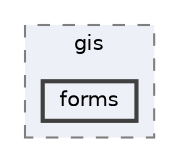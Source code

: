 digraph "C:/Users/LukeMabie/documents/Development/Password_Saver_Using_Django-master/venv/Lib/site-packages/django/contrib/gis/forms"
{
 // LATEX_PDF_SIZE
  bgcolor="transparent";
  edge [fontname=Helvetica,fontsize=10,labelfontname=Helvetica,labelfontsize=10];
  node [fontname=Helvetica,fontsize=10,shape=box,height=0.2,width=0.4];
  compound=true
  subgraph clusterdir_18a1523b3047a0214c46913ad78ae708 {
    graph [ bgcolor="#edf0f7", pencolor="grey50", label="gis", fontname=Helvetica,fontsize=10 style="filled,dashed", URL="dir_18a1523b3047a0214c46913ad78ae708.html",tooltip=""]
  dir_c320a8ef058b7176557efd0e82b6bb9e [label="forms", fillcolor="#edf0f7", color="grey25", style="filled,bold", URL="dir_c320a8ef058b7176557efd0e82b6bb9e.html",tooltip=""];
  }
}
